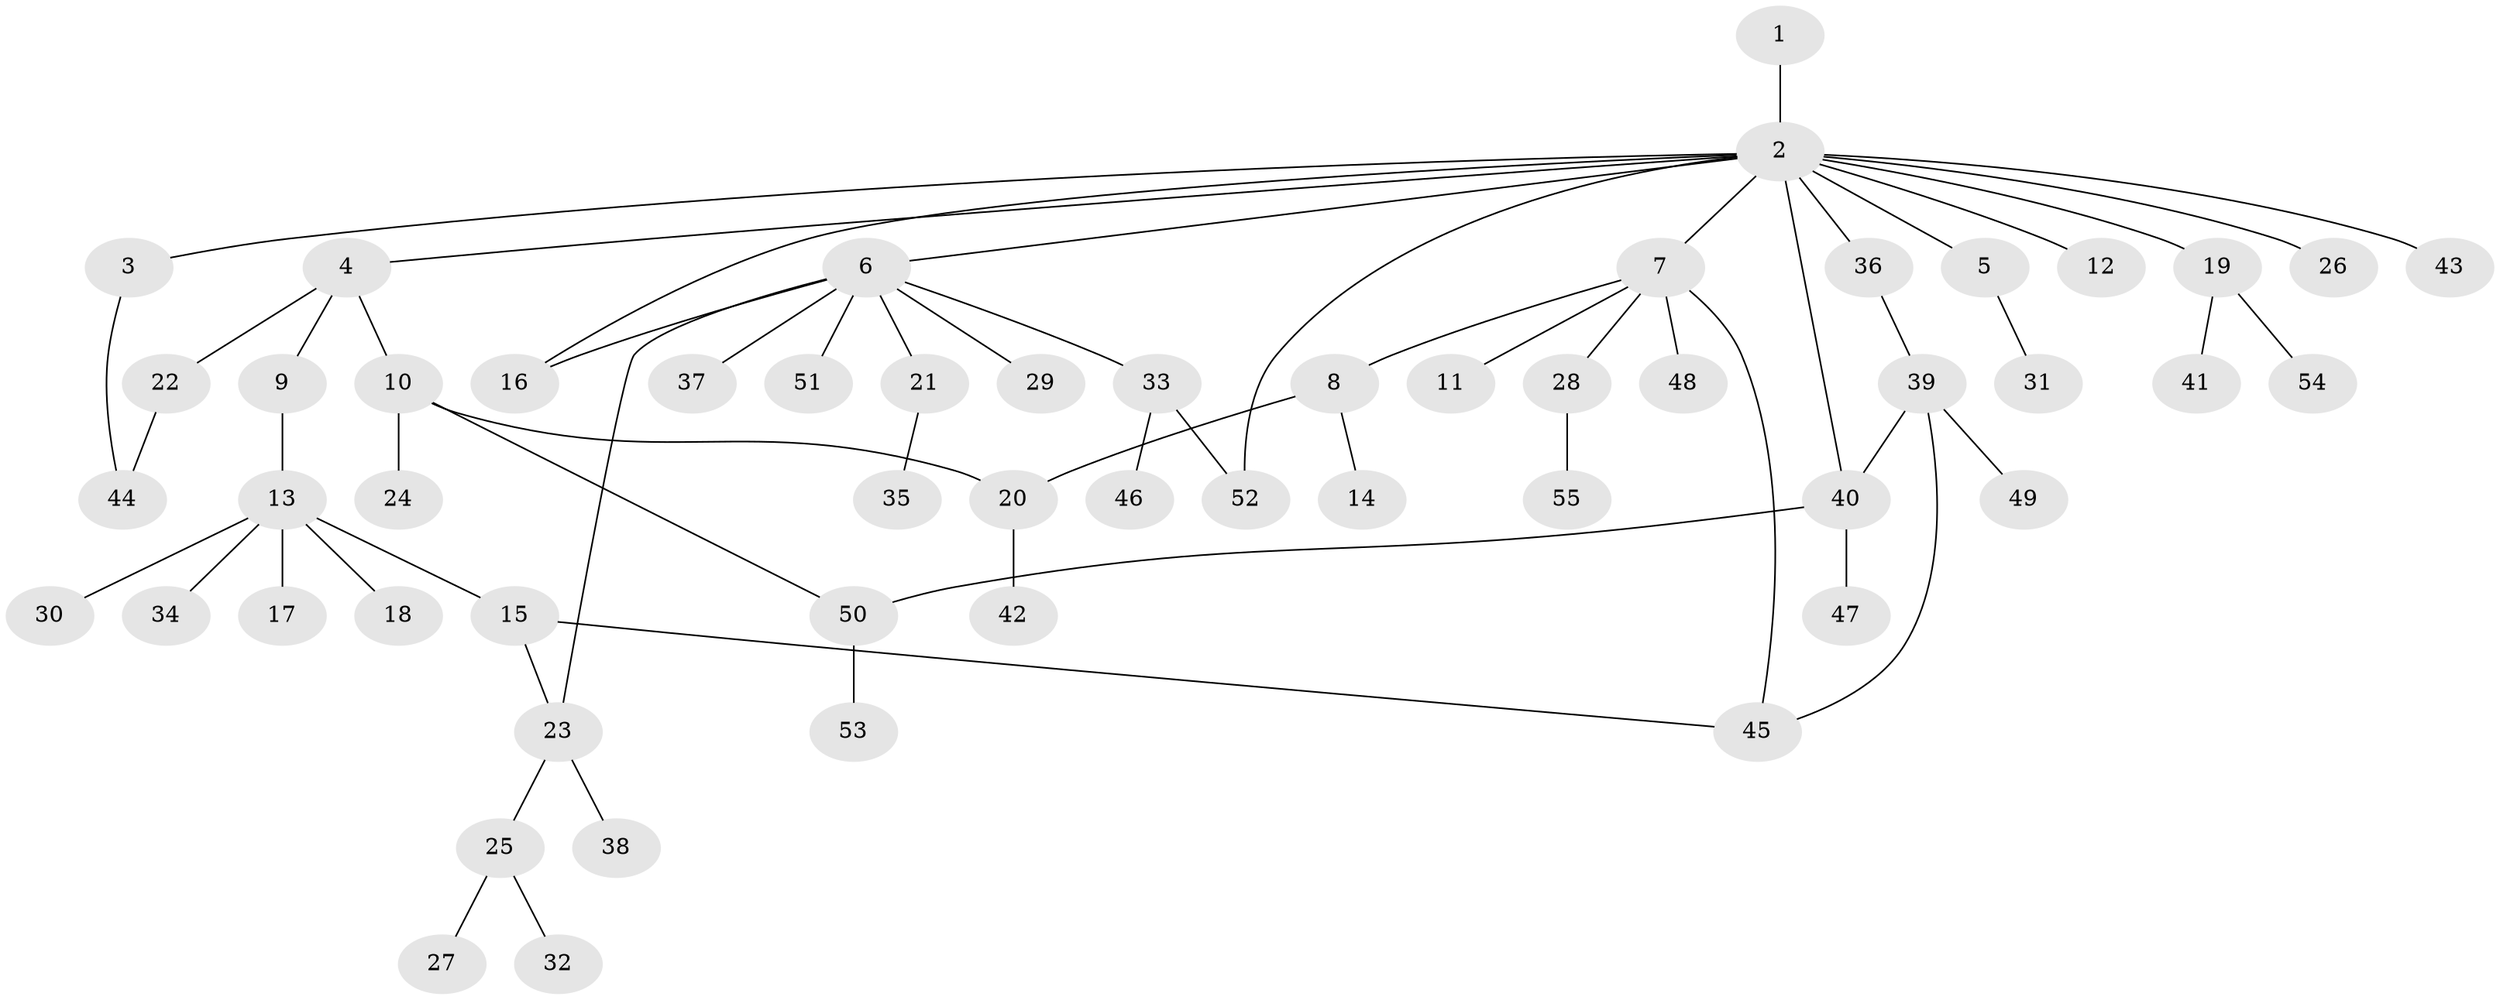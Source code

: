 // Generated by graph-tools (version 1.1) at 2025/49/03/09/25 03:49:49]
// undirected, 55 vertices, 63 edges
graph export_dot {
graph [start="1"]
  node [color=gray90,style=filled];
  1;
  2;
  3;
  4;
  5;
  6;
  7;
  8;
  9;
  10;
  11;
  12;
  13;
  14;
  15;
  16;
  17;
  18;
  19;
  20;
  21;
  22;
  23;
  24;
  25;
  26;
  27;
  28;
  29;
  30;
  31;
  32;
  33;
  34;
  35;
  36;
  37;
  38;
  39;
  40;
  41;
  42;
  43;
  44;
  45;
  46;
  47;
  48;
  49;
  50;
  51;
  52;
  53;
  54;
  55;
  1 -- 2;
  2 -- 3;
  2 -- 4;
  2 -- 5;
  2 -- 6;
  2 -- 7;
  2 -- 12;
  2 -- 16;
  2 -- 19;
  2 -- 26;
  2 -- 36;
  2 -- 40;
  2 -- 43;
  2 -- 52;
  3 -- 44;
  4 -- 9;
  4 -- 10;
  4 -- 22;
  5 -- 31;
  6 -- 16;
  6 -- 21;
  6 -- 23;
  6 -- 29;
  6 -- 33;
  6 -- 37;
  6 -- 51;
  7 -- 8;
  7 -- 11;
  7 -- 28;
  7 -- 45;
  7 -- 48;
  8 -- 14;
  8 -- 20;
  9 -- 13;
  10 -- 20;
  10 -- 24;
  10 -- 50;
  13 -- 15;
  13 -- 17;
  13 -- 18;
  13 -- 30;
  13 -- 34;
  15 -- 23;
  15 -- 45;
  19 -- 41;
  19 -- 54;
  20 -- 42;
  21 -- 35;
  22 -- 44;
  23 -- 25;
  23 -- 38;
  25 -- 27;
  25 -- 32;
  28 -- 55;
  33 -- 46;
  33 -- 52;
  36 -- 39;
  39 -- 40;
  39 -- 45;
  39 -- 49;
  40 -- 47;
  40 -- 50;
  50 -- 53;
}
